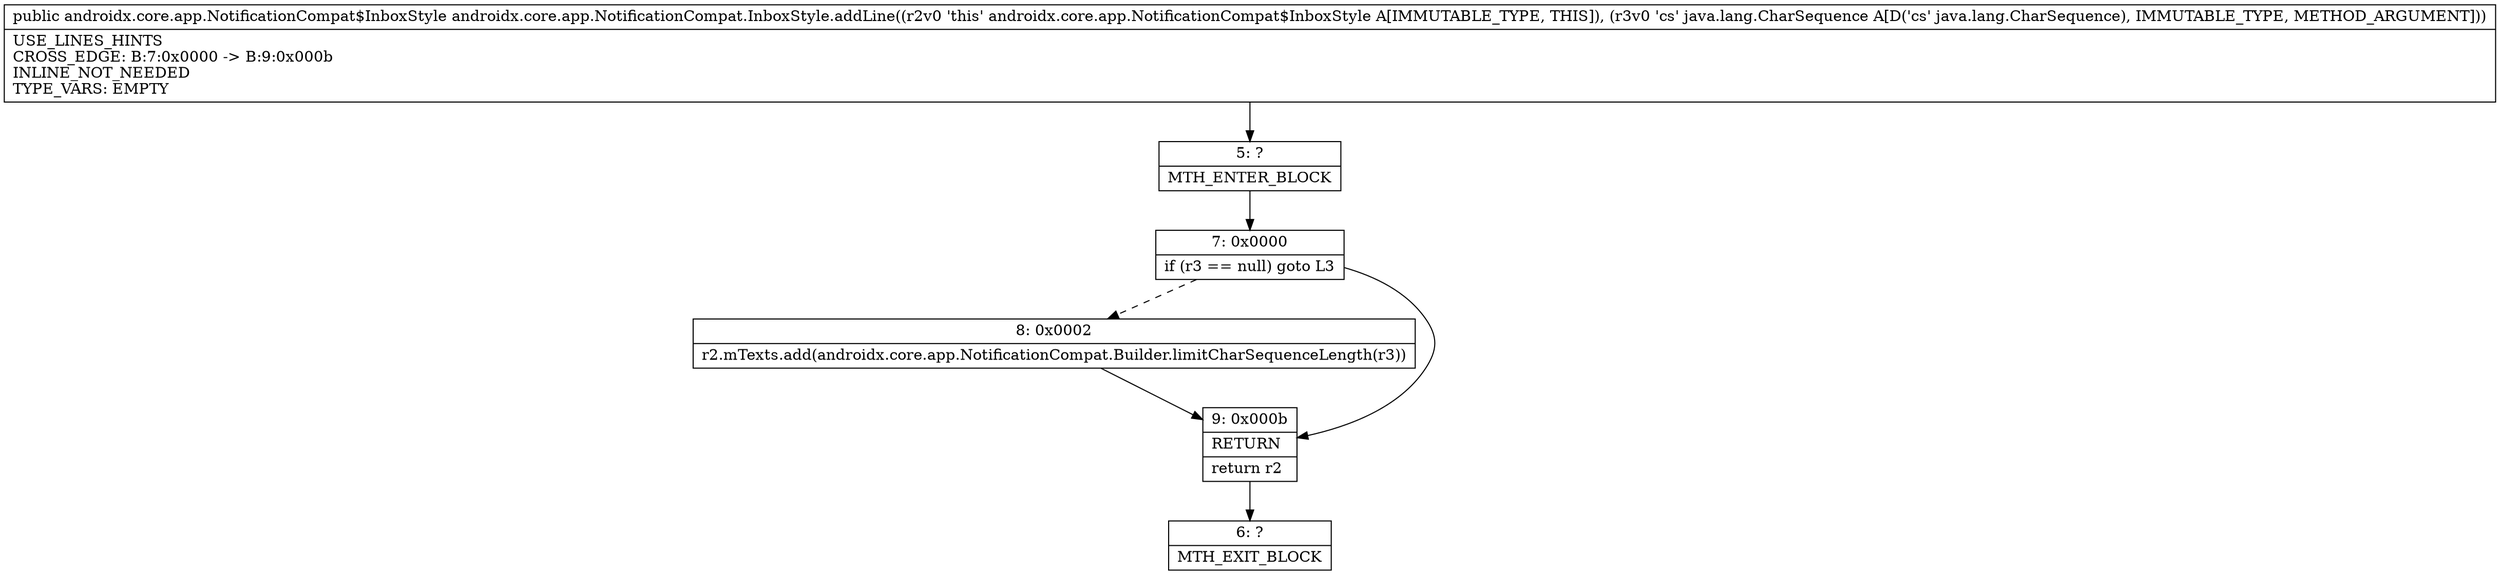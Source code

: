 digraph "CFG forandroidx.core.app.NotificationCompat.InboxStyle.addLine(Ljava\/lang\/CharSequence;)Landroidx\/core\/app\/NotificationCompat$InboxStyle;" {
Node_5 [shape=record,label="{5\:\ ?|MTH_ENTER_BLOCK\l}"];
Node_7 [shape=record,label="{7\:\ 0x0000|if (r3 == null) goto L3\l}"];
Node_8 [shape=record,label="{8\:\ 0x0002|r2.mTexts.add(androidx.core.app.NotificationCompat.Builder.limitCharSequenceLength(r3))\l}"];
Node_9 [shape=record,label="{9\:\ 0x000b|RETURN\l|return r2\l}"];
Node_6 [shape=record,label="{6\:\ ?|MTH_EXIT_BLOCK\l}"];
MethodNode[shape=record,label="{public androidx.core.app.NotificationCompat$InboxStyle androidx.core.app.NotificationCompat.InboxStyle.addLine((r2v0 'this' androidx.core.app.NotificationCompat$InboxStyle A[IMMUTABLE_TYPE, THIS]), (r3v0 'cs' java.lang.CharSequence A[D('cs' java.lang.CharSequence), IMMUTABLE_TYPE, METHOD_ARGUMENT]))  | USE_LINES_HINTS\lCROSS_EDGE: B:7:0x0000 \-\> B:9:0x000b\lINLINE_NOT_NEEDED\lTYPE_VARS: EMPTY\l}"];
MethodNode -> Node_5;Node_5 -> Node_7;
Node_7 -> Node_8[style=dashed];
Node_7 -> Node_9;
Node_8 -> Node_9;
Node_9 -> Node_6;
}

